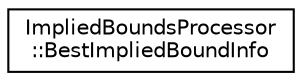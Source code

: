 digraph "Graphical Class Hierarchy"
{
 // LATEX_PDF_SIZE
  edge [fontname="Helvetica",fontsize="10",labelfontname="Helvetica",labelfontsize="10"];
  node [fontname="Helvetica",fontsize="10",shape=record];
  rankdir="LR";
  Node0 [label="ImpliedBoundsProcessor\l::BestImpliedBoundInfo",height=0.2,width=0.4,color="black", fillcolor="white", style="filled",URL="$structoperations__research_1_1sat_1_1_implied_bounds_processor_1_1_best_implied_bound_info.html",tooltip=" "];
}
